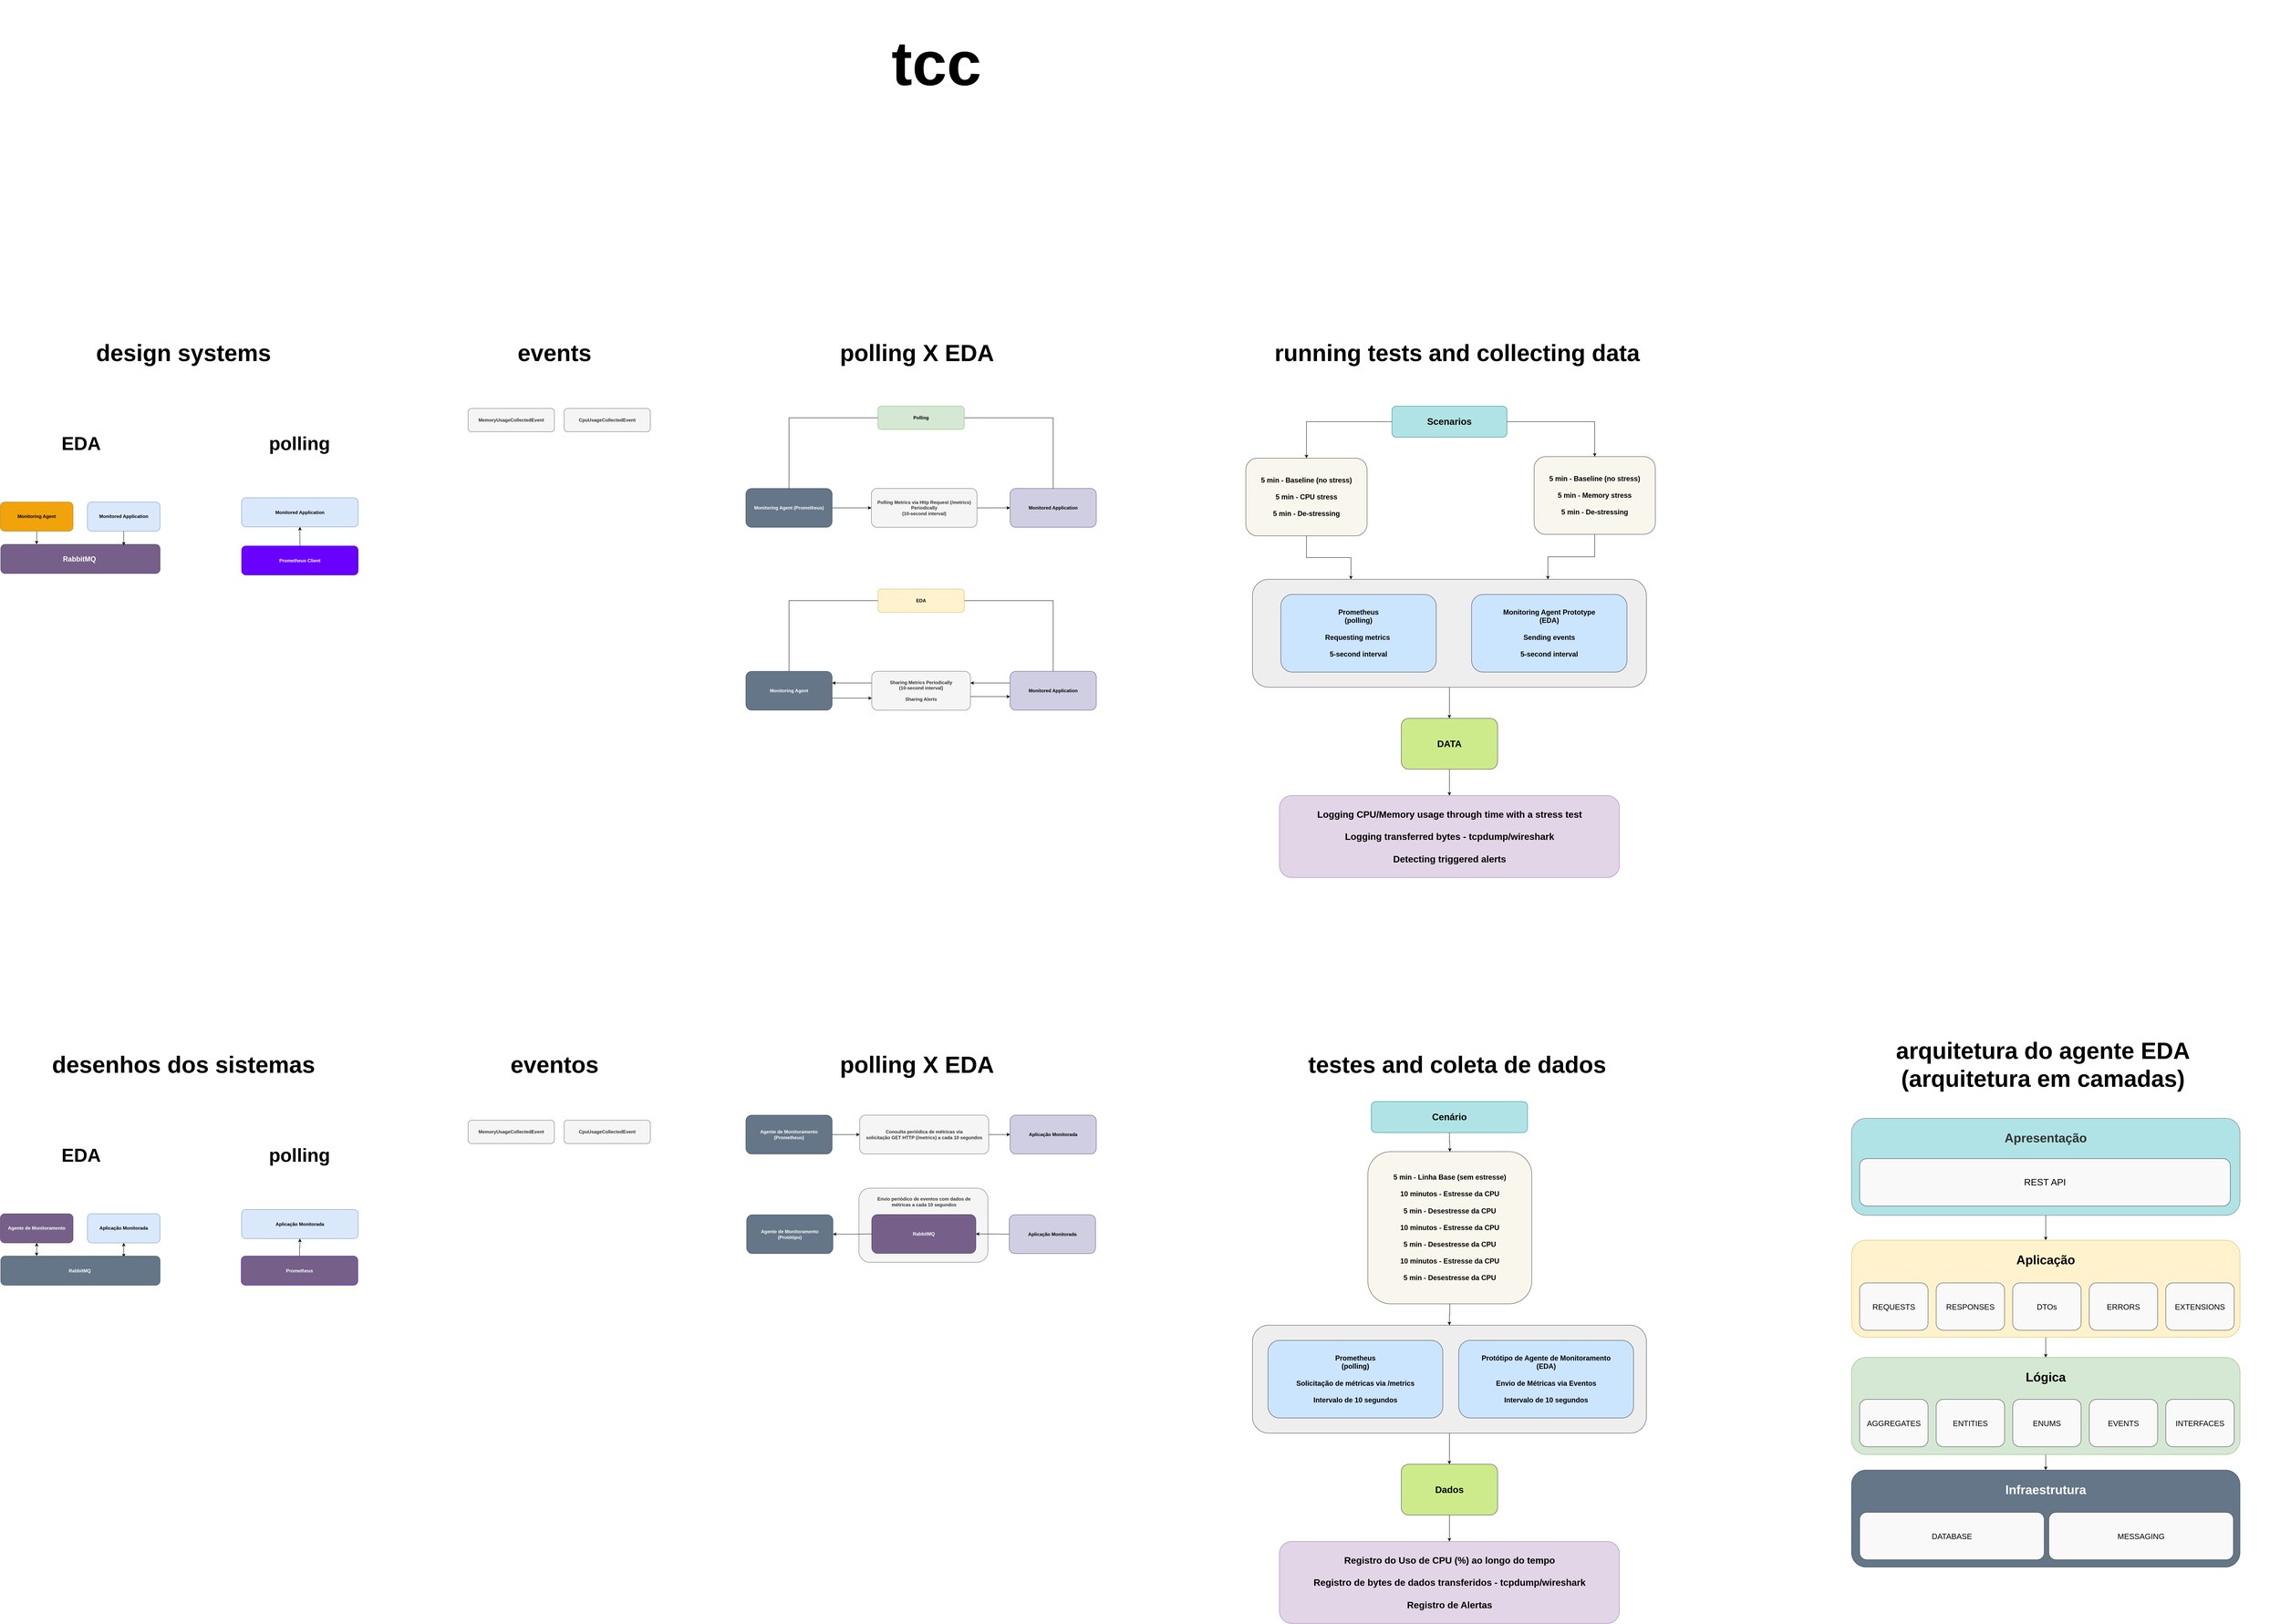 <mxfile version="28.0.6">
  <diagram name="Page-1" id="tMXXNP4Gvz63WRGAOVup">
    <mxGraphModel dx="6452" dy="3594" grid="0" gridSize="10" guides="1" tooltips="1" connect="1" arrows="1" fold="1" page="0" pageScale="1" pageWidth="850" pageHeight="1100" background="none" math="0" shadow="0">
      <root>
        <mxCell id="0" />
        <mxCell id="1" parent="0" />
        <mxCell id="PLIj2wa3UJK4G8XW_Zh2-36" style="edgeStyle=orthogonalEdgeStyle;rounded=0;orthogonalLoop=1;jettySize=auto;html=1;" parent="1" source="PLIj2wa3UJK4G8XW_Zh2-28" target="PLIj2wa3UJK4G8XW_Zh2-33" edge="1">
          <mxGeometry relative="1" as="geometry" />
        </mxCell>
        <mxCell id="PLIj2wa3UJK4G8XW_Zh2-28" value="" style="rounded=1;whiteSpace=wrap;html=1;fontStyle=1;fontSize=18;fillColor=#eeeeee;strokeColor=#36393d;" parent="1" vertex="1">
          <mxGeometry x="-215" y="-192" width="1014" height="278" as="geometry" />
        </mxCell>
        <mxCell id="QCL9CWaMX2KkeLVTbilG-2" value="tcc" style="text;html=1;align=center;verticalAlign=middle;whiteSpace=wrap;rounded=0;fontSize=160;fontStyle=1;fontFamily=Helvetica;" parent="1" vertex="1">
          <mxGeometry x="-1609" y="-1684" width="1161" height="326" as="geometry" />
        </mxCell>
        <mxCell id="QCL9CWaMX2KkeLVTbilG-7" value="events" style="text;html=1;align=center;verticalAlign=middle;whiteSpace=wrap;rounded=0;fontSize=60;fontStyle=1;fontFamily=Helvetica;" parent="1" vertex="1">
          <mxGeometry x="-2270" y="-844" width="517" height="138" as="geometry" />
        </mxCell>
        <mxCell id="QCL9CWaMX2KkeLVTbilG-38" value="design systems" style="text;html=1;align=center;verticalAlign=middle;whiteSpace=wrap;rounded=0;fontSize=60;fontStyle=1;fontFamily=Helvetica;" parent="1" vertex="1">
          <mxGeometry x="-3225" y="-844" width="517" height="138" as="geometry" />
        </mxCell>
        <mxCell id="QCL9CWaMX2KkeLVTbilG-55" value="MemoryUsageCollectedEvent" style="rounded=1;whiteSpace=wrap;html=1;fillColor=#f5f5f5;fontColor=#333333;strokeColor=#666666;fontStyle=1" parent="1" vertex="1">
          <mxGeometry x="-2234" y="-632" width="222" height="60" as="geometry" />
        </mxCell>
        <mxCell id="VkpXK9qTSNjcK0zEMSsr-28" value="CpuUsageCollectedEvent" style="rounded=1;whiteSpace=wrap;html=1;fillColor=#f5f5f5;fontColor=#333333;strokeColor=#666666;fontStyle=1" parent="1" vertex="1">
          <mxGeometry x="-1987" y="-632" width="222" height="60" as="geometry" />
        </mxCell>
        <mxCell id="PLIj2wa3UJK4G8XW_Zh2-63" style="edgeStyle=orthogonalEdgeStyle;rounded=0;orthogonalLoop=1;jettySize=auto;html=1;" parent="1" source="1jicTN_pAsYFOgk-eUM7-3" target="QCL9CWaMX2KkeLVTbilG-46" edge="1">
          <mxGeometry relative="1" as="geometry" />
        </mxCell>
        <mxCell id="1jicTN_pAsYFOgk-eUM7-3" value="Prometheus Client" style="rounded=1;whiteSpace=wrap;html=1;fillColor=#6a00ff;strokeColor=#3700CC;fontStyle=1;fontColor=#ffffff;" parent="1" vertex="1">
          <mxGeometry x="-2817" y="-278" width="300" height="75" as="geometry" />
        </mxCell>
        <mxCell id="JNNC70xLUOCxBY-MtSvW-1" value="polling X EDA" style="text;html=1;align=center;verticalAlign=middle;whiteSpace=wrap;rounded=0;fontSize=60;fontStyle=1;fontFamily=Helvetica;" parent="1" vertex="1">
          <mxGeometry x="-1337" y="-844" width="517" height="138" as="geometry" />
        </mxCell>
        <mxCell id="JNNC70xLUOCxBY-MtSvW-13" style="edgeStyle=orthogonalEdgeStyle;rounded=0;orthogonalLoop=1;jettySize=auto;html=1;endArrow=none;startFill=0;" parent="1" source="JNNC70xLUOCxBY-MtSvW-2" target="JNNC70xLUOCxBY-MtSvW-6" edge="1">
          <mxGeometry relative="1" as="geometry" />
        </mxCell>
        <mxCell id="JNNC70xLUOCxBY-MtSvW-17" style="edgeStyle=orthogonalEdgeStyle;rounded=0;orthogonalLoop=1;jettySize=auto;html=1;endArrow=none;startFill=0;" parent="1" source="JNNC70xLUOCxBY-MtSvW-2" target="JNNC70xLUOCxBY-MtSvW-15" edge="1">
          <mxGeometry relative="1" as="geometry" />
        </mxCell>
        <mxCell id="JNNC70xLUOCxBY-MtSvW-2" value="Polling" style="rounded=1;whiteSpace=wrap;html=1;fillColor=#d5e8d4;strokeColor=#82b366;fontStyle=1" parent="1" vertex="1">
          <mxGeometry x="-1179" y="-638" width="222" height="60" as="geometry" />
        </mxCell>
        <mxCell id="JNNC70xLUOCxBY-MtSvW-22" style="edgeStyle=orthogonalEdgeStyle;rounded=0;orthogonalLoop=1;jettySize=auto;html=1;endArrow=none;startFill=0;" parent="1" source="JNNC70xLUOCxBY-MtSvW-3" target="JNNC70xLUOCxBY-MtSvW-21" edge="1">
          <mxGeometry relative="1" as="geometry" />
        </mxCell>
        <mxCell id="JNNC70xLUOCxBY-MtSvW-24" style="edgeStyle=orthogonalEdgeStyle;rounded=0;orthogonalLoop=1;jettySize=auto;html=1;endArrow=none;startFill=0;" parent="1" source="JNNC70xLUOCxBY-MtSvW-3" target="JNNC70xLUOCxBY-MtSvW-23" edge="1">
          <mxGeometry relative="1" as="geometry" />
        </mxCell>
        <mxCell id="JNNC70xLUOCxBY-MtSvW-3" value="EDA" style="rounded=1;whiteSpace=wrap;html=1;fillColor=#fff2cc;strokeColor=#d6b656;fontStyle=1" parent="1" vertex="1">
          <mxGeometry x="-1179" y="-167" width="222" height="60" as="geometry" />
        </mxCell>
        <mxCell id="JNNC70xLUOCxBY-MtSvW-19" style="edgeStyle=orthogonalEdgeStyle;rounded=0;orthogonalLoop=1;jettySize=auto;html=1;" parent="1" source="JNNC70xLUOCxBY-MtSvW-6" target="JNNC70xLUOCxBY-MtSvW-16" edge="1">
          <mxGeometry relative="1" as="geometry" />
        </mxCell>
        <mxCell id="JNNC70xLUOCxBY-MtSvW-6" value="Monitoring Agent (Prometheus)" style="rounded=1;whiteSpace=wrap;html=1;fillColor=#647687;strokeColor=#314354;fontStyle=1;fontColor=#ffffff;" parent="1" vertex="1">
          <mxGeometry x="-1519" y="-426" width="222" height="100" as="geometry" />
        </mxCell>
        <mxCell id="JNNC70xLUOCxBY-MtSvW-26" style="edgeStyle=orthogonalEdgeStyle;rounded=0;orthogonalLoop=1;jettySize=auto;html=1;" parent="1" source="JNNC70xLUOCxBY-MtSvW-7" target="JNNC70xLUOCxBY-MtSvW-21" edge="1">
          <mxGeometry relative="1" as="geometry">
            <Array as="points">
              <mxPoint x="-1234" y="75" />
              <mxPoint x="-1234" y="75" />
            </Array>
          </mxGeometry>
        </mxCell>
        <mxCell id="k1iTT2K7MQ_K4zx84KMY-3" style="edgeStyle=orthogonalEdgeStyle;rounded=0;orthogonalLoop=1;jettySize=auto;html=1;" parent="1" source="JNNC70xLUOCxBY-MtSvW-7" target="JNNC70xLUOCxBY-MtSvW-23" edge="1">
          <mxGeometry relative="1" as="geometry">
            <Array as="points">
              <mxPoint x="-898" y="110" />
              <mxPoint x="-898" y="110" />
            </Array>
          </mxGeometry>
        </mxCell>
        <mxCell id="JNNC70xLUOCxBY-MtSvW-7" value="Sharing Metrics Periodically &lt;br&gt;(10-second interval)&lt;div&gt;&lt;br&gt;&lt;/div&gt;&lt;div&gt;Sharing Alerts&lt;/div&gt;" style="rounded=1;whiteSpace=wrap;html=1;fillColor=#f5f5f5;strokeColor=#666666;fontStyle=1;fontColor=#333333;" parent="1" vertex="1">
          <mxGeometry x="-1195" y="45" width="254" height="100" as="geometry" />
        </mxCell>
        <mxCell id="JNNC70xLUOCxBY-MtSvW-15" value="Monitored Application" style="rounded=1;whiteSpace=wrap;html=1;fillColor=#d0cee2;strokeColor=#56517e;fontStyle=1;" parent="1" vertex="1">
          <mxGeometry x="-839" y="-426" width="222" height="100" as="geometry" />
        </mxCell>
        <mxCell id="JNNC70xLUOCxBY-MtSvW-20" style="edgeStyle=orthogonalEdgeStyle;rounded=0;orthogonalLoop=1;jettySize=auto;html=1;" parent="1" source="JNNC70xLUOCxBY-MtSvW-16" target="JNNC70xLUOCxBY-MtSvW-15" edge="1">
          <mxGeometry relative="1" as="geometry" />
        </mxCell>
        <mxCell id="JNNC70xLUOCxBY-MtSvW-16" value="Polling Metrics via Http Request (/metrics) Periodically&lt;div&gt;&lt;span style=&quot;background-color: transparent; color: light-dark(rgb(51, 51, 51), rgb(193, 193, 193));&quot;&gt;(10-second interval)&lt;/span&gt;&lt;/div&gt;" style="rounded=1;whiteSpace=wrap;html=1;fillColor=#f5f5f5;strokeColor=#666666;fontStyle=1;fontColor=#333333;" parent="1" vertex="1">
          <mxGeometry x="-1196" y="-426" width="272" height="100" as="geometry" />
        </mxCell>
        <mxCell id="k1iTT2K7MQ_K4zx84KMY-2" style="edgeStyle=orthogonalEdgeStyle;rounded=0;orthogonalLoop=1;jettySize=auto;html=1;" parent="1" source="JNNC70xLUOCxBY-MtSvW-21" target="JNNC70xLUOCxBY-MtSvW-7" edge="1">
          <mxGeometry relative="1" as="geometry">
            <Array as="points">
              <mxPoint x="-1251" y="114" />
              <mxPoint x="-1251" y="114" />
            </Array>
          </mxGeometry>
        </mxCell>
        <mxCell id="JNNC70xLUOCxBY-MtSvW-21" value="Monitoring Agent" style="rounded=1;whiteSpace=wrap;html=1;fillColor=#647687;strokeColor=#314354;fontStyle=1;fontColor=#ffffff;" parent="1" vertex="1">
          <mxGeometry x="-1519" y="45" width="222" height="100" as="geometry" />
        </mxCell>
        <mxCell id="JNNC70xLUOCxBY-MtSvW-25" style="edgeStyle=orthogonalEdgeStyle;rounded=0;orthogonalLoop=1;jettySize=auto;html=1;" parent="1" source="JNNC70xLUOCxBY-MtSvW-23" target="JNNC70xLUOCxBY-MtSvW-7" edge="1">
          <mxGeometry relative="1" as="geometry">
            <Array as="points">
              <mxPoint x="-891" y="75" />
              <mxPoint x="-891" y="75" />
            </Array>
          </mxGeometry>
        </mxCell>
        <mxCell id="JNNC70xLUOCxBY-MtSvW-23" value="Monitored Application" style="rounded=1;whiteSpace=wrap;html=1;fillColor=#d0cee2;strokeColor=#56517e;fontStyle=1;" parent="1" vertex="1">
          <mxGeometry x="-839" y="45" width="222" height="100" as="geometry" />
        </mxCell>
        <mxCell id="k1iTT2K7MQ_K4zx84KMY-4" value="running tests and collecting data" style="text;html=1;align=center;verticalAlign=middle;whiteSpace=wrap;rounded=0;fontSize=60;fontStyle=1;fontFamily=Helvetica;" parent="1" vertex="1">
          <mxGeometry x="-213" y="-844" width="1050" height="138" as="geometry" />
        </mxCell>
        <mxCell id="PLIj2wa3UJK4G8XW_Zh2-5" style="edgeStyle=orthogonalEdgeStyle;rounded=0;orthogonalLoop=1;jettySize=auto;html=1;" parent="1" source="k1iTT2K7MQ_K4zx84KMY-11" target="k1iTT2K7MQ_K4zx84KMY-17" edge="1">
          <mxGeometry relative="1" as="geometry" />
        </mxCell>
        <mxCell id="PLIj2wa3UJK4G8XW_Zh2-11" style="edgeStyle=orthogonalEdgeStyle;rounded=0;orthogonalLoop=1;jettySize=auto;html=1;" parent="1" source="k1iTT2K7MQ_K4zx84KMY-11" target="PLIj2wa3UJK4G8XW_Zh2-9" edge="1">
          <mxGeometry relative="1" as="geometry" />
        </mxCell>
        <mxCell id="k1iTT2K7MQ_K4zx84KMY-11" value="Scenarios" style="rounded=1;whiteSpace=wrap;html=1;fillColor=#b0e3e6;strokeColor=#0e8088;fontStyle=1;fontSize=24;" parent="1" vertex="1">
          <mxGeometry x="144" y="-638" width="296" height="80" as="geometry" />
        </mxCell>
        <mxCell id="k1iTT2K7MQ_K4zx84KMY-14" value="Logging CPU/Memory usage through time with a stress test&lt;div&gt;&lt;br&gt;&lt;/div&gt;&lt;div&gt;Logging transferred bytes - tcpdump/wireshark&lt;/div&gt;&lt;div&gt;&lt;br&gt;&lt;/div&gt;&lt;div&gt;Detecting triggered alerts&lt;/div&gt;" style="rounded=1;whiteSpace=wrap;html=1;fillColor=#e1d5e7;strokeColor=#9673a6;fontStyle=1;fontSize=24;" parent="1" vertex="1">
          <mxGeometry x="-145.5" y="365" width="875" height="211" as="geometry" />
        </mxCell>
        <mxCell id="PLIj2wa3UJK4G8XW_Zh2-29" style="edgeStyle=orthogonalEdgeStyle;rounded=0;orthogonalLoop=1;jettySize=auto;html=1;entryX=0.25;entryY=0;entryDx=0;entryDy=0;" parent="1" source="k1iTT2K7MQ_K4zx84KMY-17" target="PLIj2wa3UJK4G8XW_Zh2-28" edge="1">
          <mxGeometry relative="1" as="geometry" />
        </mxCell>
        <mxCell id="k1iTT2K7MQ_K4zx84KMY-17" value="5 min - Baseline (no stress)&lt;div&gt;&lt;br&gt;&lt;/div&gt;&lt;div&gt;5 min - CPU stress&lt;/div&gt;&lt;div&gt;&lt;br&gt;&lt;/div&gt;&lt;div&gt;5 min - De-stressing&lt;/div&gt;" style="rounded=1;whiteSpace=wrap;html=1;fontStyle=1;fontSize=18;fillColor=#f9f7ed;strokeColor=#36393d;" parent="1" vertex="1">
          <mxGeometry x="-232" y="-504" width="312" height="200" as="geometry" />
        </mxCell>
        <mxCell id="PLIj2wa3UJK4G8XW_Zh2-3" value="Prometheus&lt;br&gt;(polling)&lt;div&gt;&lt;br&gt;&lt;/div&gt;&lt;div&gt;Requesting metrics&amp;nbsp;&lt;/div&gt;&lt;div&gt;&lt;br&gt;&lt;/div&gt;&lt;div&gt;5-second interval&lt;/div&gt;" style="rounded=1;whiteSpace=wrap;html=1;fontStyle=1;fontSize=18;fillColor=#cce5ff;strokeColor=#36393d;" parent="1" vertex="1">
          <mxGeometry x="-142" y="-153" width="400" height="200" as="geometry" />
        </mxCell>
        <mxCell id="PLIj2wa3UJK4G8XW_Zh2-4" value="Monitoring Agent Prototype&lt;br&gt;(EDA)&lt;div&gt;&lt;br&gt;&lt;/div&gt;&lt;div&gt;Sending events&lt;/div&gt;&lt;div&gt;&lt;br&gt;&lt;/div&gt;&lt;div&gt;5-second interval&lt;/div&gt;" style="rounded=1;whiteSpace=wrap;html=1;fontStyle=1;fontSize=18;fillColor=#cce5ff;strokeColor=#36393d;" parent="1" vertex="1">
          <mxGeometry x="349" y="-153" width="400" height="200" as="geometry" />
        </mxCell>
        <mxCell id="PLIj2wa3UJK4G8XW_Zh2-30" style="edgeStyle=orthogonalEdgeStyle;rounded=0;orthogonalLoop=1;jettySize=auto;html=1;entryX=0.75;entryY=0;entryDx=0;entryDy=0;" parent="1" source="PLIj2wa3UJK4G8XW_Zh2-9" target="PLIj2wa3UJK4G8XW_Zh2-28" edge="1">
          <mxGeometry relative="1" as="geometry" />
        </mxCell>
        <mxCell id="PLIj2wa3UJK4G8XW_Zh2-9" value="5 min - Baseline (no stress)&lt;div&gt;&lt;br&gt;&lt;/div&gt;&lt;div&gt;5 min - Memory stress&lt;/div&gt;&lt;div&gt;&lt;br&gt;&lt;/div&gt;&lt;div&gt;5 min - De-stressing&lt;/div&gt;" style="rounded=1;whiteSpace=wrap;html=1;fontStyle=1;fontSize=18;fillColor=#f9f7ed;strokeColor=#36393d;" parent="1" vertex="1">
          <mxGeometry x="510" y="-508" width="312" height="200" as="geometry" />
        </mxCell>
        <mxCell id="PLIj2wa3UJK4G8XW_Zh2-37" style="edgeStyle=orthogonalEdgeStyle;rounded=0;orthogonalLoop=1;jettySize=auto;html=1;" parent="1" source="PLIj2wa3UJK4G8XW_Zh2-33" target="k1iTT2K7MQ_K4zx84KMY-14" edge="1">
          <mxGeometry relative="1" as="geometry" />
        </mxCell>
        <mxCell id="PLIj2wa3UJK4G8XW_Zh2-33" value="DATA" style="rounded=1;whiteSpace=wrap;html=1;fillColor=#cdeb8b;strokeColor=#36393d;fontStyle=1;fontSize=24;" parent="1" vertex="1">
          <mxGeometry x="168" y="166" width="248" height="131" as="geometry" />
        </mxCell>
        <mxCell id="PLIj2wa3UJK4G8XW_Zh2-38" value="&lt;div&gt;&lt;font style=&quot;font-size: 18px;&quot;&gt;&lt;span style=&quot;background-color: transparent; color: light-dark(rgb(255, 255, 255), rgb(18, 18, 18));&quot;&gt;RabbitMQ&amp;nbsp;&lt;/span&gt;&lt;/font&gt;&lt;/div&gt;" style="rounded=1;whiteSpace=wrap;html=1;fillColor=#76608a;strokeColor=#432D57;fontStyle=1;fontColor=#ffffff;" parent="1" vertex="1">
          <mxGeometry x="-3437" y="-282" width="410" height="75" as="geometry" />
        </mxCell>
        <mxCell id="PLIj2wa3UJK4G8XW_Zh2-53" value="EDA" style="text;html=1;align=center;verticalAlign=middle;whiteSpace=wrap;rounded=0;fontSize=48;fontStyle=1;fontFamily=Helvetica;" parent="1" vertex="1">
          <mxGeometry x="-3380" y="-572" width="300" height="60" as="geometry" />
        </mxCell>
        <mxCell id="PLIj2wa3UJK4G8XW_Zh2-54" value="polling" style="text;html=1;align=center;verticalAlign=middle;whiteSpace=wrap;rounded=0;fontSize=48;fontStyle=1;fontFamily=Helvetica;" parent="1" vertex="1">
          <mxGeometry x="-2818" y="-572" width="300" height="60" as="geometry" />
        </mxCell>
        <mxCell id="PLIj2wa3UJK4G8XW_Zh2-60" style="edgeStyle=orthogonalEdgeStyle;rounded=0;orthogonalLoop=1;jettySize=auto;html=1;entryX=0.225;entryY=-0.004;entryDx=0;entryDy=0;entryPerimeter=0;" parent="1" source="PLIj2wa3UJK4G8XW_Zh2-47" target="PLIj2wa3UJK4G8XW_Zh2-38" edge="1">
          <mxGeometry relative="1" as="geometry" />
        </mxCell>
        <mxCell id="PLIj2wa3UJK4G8XW_Zh2-47" value="Monitoring Agent" style="rounded=1;whiteSpace=wrap;html=1;fillColor=#f0a30a;strokeColor=#BD7000;fontStyle=1;fontColor=#000000;movable=1;resizable=1;rotatable=1;deletable=1;editable=1;locked=0;connectable=1;" parent="1" vertex="1">
          <mxGeometry x="-3438" y="-391.001" width="187" height="75" as="geometry" />
        </mxCell>
        <mxCell id="PLIj2wa3UJK4G8XW_Zh2-42" value="Monitored Application" style="rounded=1;whiteSpace=wrap;html=1;fillColor=#dae8fc;strokeColor=#6c8ebf;fontStyle=1" parent="1" vertex="1">
          <mxGeometry x="-3214" y="-391.001" width="187" height="75" as="geometry" />
        </mxCell>
        <mxCell id="QCL9CWaMX2KkeLVTbilG-46" value="Monitored Application" style="rounded=1;whiteSpace=wrap;html=1;fillColor=#dae8fc;strokeColor=#6c8ebf;fontStyle=1" parent="1" vertex="1">
          <mxGeometry x="-2817" y="-402" width="300" height="75" as="geometry" />
        </mxCell>
        <mxCell id="PLIj2wa3UJK4G8XW_Zh2-62" style="edgeStyle=orthogonalEdgeStyle;rounded=0;orthogonalLoop=1;jettySize=auto;html=1;entryX=0.772;entryY=0.038;entryDx=0;entryDy=0;entryPerimeter=0;" parent="1" source="PLIj2wa3UJK4G8XW_Zh2-42" target="PLIj2wa3UJK4G8XW_Zh2-38" edge="1">
          <mxGeometry relative="1" as="geometry" />
        </mxCell>
        <mxCell id="7N03-Ey8jMxkPSvMAkul-1" style="edgeStyle=orthogonalEdgeStyle;rounded=0;orthogonalLoop=1;jettySize=auto;html=1;" parent="1" source="7N03-Ey8jMxkPSvMAkul-20" target="7N03-Ey8jMxkPSvMAkul-42" edge="1">
          <mxGeometry relative="1" as="geometry" />
        </mxCell>
        <mxCell id="7N03-Ey8jMxkPSvMAkul-2" style="edgeStyle=orthogonalEdgeStyle;rounded=0;orthogonalLoop=1;jettySize=auto;html=1;" parent="1" source="7N03-Ey8jMxkPSvMAkul-25" target="7N03-Ey8jMxkPSvMAkul-48" edge="1">
          <mxGeometry relative="1" as="geometry" />
        </mxCell>
        <mxCell id="7N03-Ey8jMxkPSvMAkul-7" style="edgeStyle=orthogonalEdgeStyle;rounded=0;orthogonalLoop=1;jettySize=auto;html=1;" parent="1" source="7N03-Ey8jMxkPSvMAkul-29" target="7N03-Ey8jMxkPSvMAkul-32" edge="1">
          <mxGeometry relative="1" as="geometry" />
        </mxCell>
        <mxCell id="7N03-Ey8jMxkPSvMAkul-10" style="edgeStyle=orthogonalEdgeStyle;rounded=0;orthogonalLoop=1;jettySize=auto;html=1;" parent="1" source="7N03-Ey8jMxkPSvMAkul-32" target="7N03-Ey8jMxkPSvMAkul-31" edge="1">
          <mxGeometry relative="1" as="geometry" />
        </mxCell>
        <mxCell id="7N03-Ey8jMxkPSvMAkul-13" style="edgeStyle=orthogonalEdgeStyle;rounded=0;orthogonalLoop=1;jettySize=auto;html=1;" parent="1" source="7N03-Ey8jMxkPSvMAkul-36" target="7N03-Ey8jMxkPSvMAkul-38" edge="1">
          <mxGeometry relative="1" as="geometry" />
        </mxCell>
        <mxCell id="7N03-Ey8jMxkPSvMAkul-17" style="edgeStyle=orthogonalEdgeStyle;rounded=0;orthogonalLoop=1;jettySize=auto;html=1;" parent="1" source="7N03-Ey8jMxkPSvMAkul-42" target="7N03-Ey8jMxkPSvMAkul-37" edge="1">
          <mxGeometry relative="1" as="geometry" />
        </mxCell>
        <mxCell id="7N03-Ey8jMxkPSvMAkul-18" style="edgeStyle=orthogonalEdgeStyle;rounded=0;orthogonalLoop=1;jettySize=auto;html=1;entryX=0.225;entryY=-0.004;entryDx=0;entryDy=0;entryPerimeter=0;startArrow=classic;startFill=1;" parent="1" source="7N03-Ey8jMxkPSvMAkul-46" target="7N03-Ey8jMxkPSvMAkul-43" edge="1">
          <mxGeometry relative="1" as="geometry" />
        </mxCell>
        <mxCell id="7N03-Ey8jMxkPSvMAkul-19" style="edgeStyle=orthogonalEdgeStyle;rounded=0;orthogonalLoop=1;jettySize=auto;html=1;entryX=0.772;entryY=0.038;entryDx=0;entryDy=0;entryPerimeter=0;startArrow=classic;startFill=1;" parent="1" source="7N03-Ey8jMxkPSvMAkul-47" target="7N03-Ey8jMxkPSvMAkul-43" edge="1">
          <mxGeometry relative="1" as="geometry" />
        </mxCell>
        <mxCell id="7N03-Ey8jMxkPSvMAkul-20" value="" style="rounded=1;whiteSpace=wrap;html=1;fontStyle=1;fontSize=18;fillColor=#eeeeee;strokeColor=#36393d;" parent="1" vertex="1">
          <mxGeometry x="-215" y="1729" width="1014" height="278" as="geometry" />
        </mxCell>
        <mxCell id="7N03-Ey8jMxkPSvMAkul-21" value="eventos" style="text;html=1;align=center;verticalAlign=middle;whiteSpace=wrap;rounded=0;fontSize=60;fontStyle=1;fontFamily=Helvetica;" parent="1" vertex="1">
          <mxGeometry x="-2270" y="989" width="517" height="138" as="geometry" />
        </mxCell>
        <mxCell id="7N03-Ey8jMxkPSvMAkul-22" value="desenhos dos sistemas" style="text;html=1;align=center;verticalAlign=middle;whiteSpace=wrap;rounded=0;fontSize=60;fontStyle=1;fontFamily=Helvetica;" parent="1" vertex="1">
          <mxGeometry x="-3325" y="989" width="717" height="138" as="geometry" />
        </mxCell>
        <mxCell id="7N03-Ey8jMxkPSvMAkul-23" value="MemoryUsageCollectedEvent" style="rounded=1;whiteSpace=wrap;html=1;fillColor=#f5f5f5;fontColor=#333333;strokeColor=#666666;fontStyle=1" parent="1" vertex="1">
          <mxGeometry x="-2234" y="1201" width="222" height="60" as="geometry" />
        </mxCell>
        <mxCell id="7N03-Ey8jMxkPSvMAkul-24" value="CpuUsageCollectedEvent" style="rounded=1;whiteSpace=wrap;html=1;fillColor=#f5f5f5;fontColor=#333333;strokeColor=#666666;fontStyle=1" parent="1" vertex="1">
          <mxGeometry x="-1987" y="1201" width="222" height="60" as="geometry" />
        </mxCell>
        <mxCell id="7N03-Ey8jMxkPSvMAkul-25" value="Prometheus" style="rounded=1;whiteSpace=wrap;html=1;fillColor=#76608A;strokeColor=#3700CC;fontStyle=1;fontColor=#ffffff;" parent="1" vertex="1">
          <mxGeometry x="-2818" y="1551" width="300" height="75" as="geometry" />
        </mxCell>
        <mxCell id="7N03-Ey8jMxkPSvMAkul-26" value="polling X EDA" style="text;html=1;align=center;verticalAlign=middle;whiteSpace=wrap;rounded=0;fontSize=60;fontStyle=1;fontFamily=Helvetica;" parent="1" vertex="1">
          <mxGeometry x="-1337" y="989" width="517" height="138" as="geometry" />
        </mxCell>
        <mxCell id="7N03-Ey8jMxkPSvMAkul-29" value="Agente de Monitoramento (Prometheus)" style="rounded=1;whiteSpace=wrap;html=1;fillColor=#647687;strokeColor=#314354;fontStyle=1;fontColor=#ffffff;" parent="1" vertex="1">
          <mxGeometry x="-1519" y="1188" width="222" height="100" as="geometry" />
        </mxCell>
        <mxCell id="7N03-Ey8jMxkPSvMAkul-30" value="" style="rounded=1;whiteSpace=wrap;html=1;fillColor=#f5f5f5;strokeColor=#666666;fontStyle=1;fontColor=#333333;" parent="1" vertex="1">
          <mxGeometry x="-1228" y="1376" width="332" height="191" as="geometry" />
        </mxCell>
        <mxCell id="A8p5k_EpXWdyYsRO4avQ-4" style="edgeStyle=orthogonalEdgeStyle;rounded=0;orthogonalLoop=1;jettySize=auto;html=1;startArrow=classic;startFill=1;endArrow=none;endFill=1;" parent="1" source="FMqx8AxPasdz-sy3vVXx-2" target="7N03-Ey8jMxkPSvMAkul-34" edge="1">
          <mxGeometry relative="1" as="geometry" />
        </mxCell>
        <mxCell id="7N03-Ey8jMxkPSvMAkul-31" value="Aplicação Monitorada" style="rounded=1;whiteSpace=wrap;html=1;fillColor=#d0cee2;strokeColor=#56517e;fontStyle=1;" parent="1" vertex="1">
          <mxGeometry x="-839" y="1188" width="222" height="100" as="geometry" />
        </mxCell>
        <mxCell id="7N03-Ey8jMxkPSvMAkul-32" value="Consulta periódica de métricas via&lt;div&gt;&lt;span style=&quot;background-color: transparent; color: light-dark(rgb(51, 51, 51), rgb(193, 193, 193));&quot;&gt;solicitação GET HTTP (/metrics) a cada&amp;nbsp;&lt;/span&gt;&lt;span style=&quot;background-color: transparent; color: light-dark(rgb(51, 51, 51), rgb(193, 193, 193));&quot;&gt;10 segundos&lt;/span&gt;&lt;/div&gt;" style="rounded=1;whiteSpace=wrap;html=1;fillColor=#f5f5f5;strokeColor=#666666;fontStyle=1;fontColor=#333333;" parent="1" vertex="1">
          <mxGeometry x="-1226" y="1188" width="332" height="100" as="geometry" />
        </mxCell>
        <mxCell id="A8p5k_EpXWdyYsRO4avQ-3" style="edgeStyle=orthogonalEdgeStyle;rounded=0;orthogonalLoop=1;jettySize=auto;html=1;startArrow=classic;startFill=1;entryX=0;entryY=0.5;entryDx=0;entryDy=0;endArrow=none;" parent="1" source="7N03-Ey8jMxkPSvMAkul-33" target="FMqx8AxPasdz-sy3vVXx-2" edge="1">
          <mxGeometry relative="1" as="geometry" />
        </mxCell>
        <mxCell id="7N03-Ey8jMxkPSvMAkul-33" value="Agente de Monitoramento&lt;br&gt;(Protótipo)" style="rounded=1;whiteSpace=wrap;html=1;fillColor=#647687;strokeColor=#314354;fontStyle=1;fontColor=#ffffff;" parent="1" vertex="1">
          <mxGeometry x="-1517" y="1444.5" width="222" height="100" as="geometry" />
        </mxCell>
        <mxCell id="7N03-Ey8jMxkPSvMAkul-34" value="Aplicação Monitorada" style="rounded=1;whiteSpace=wrap;html=1;fillColor=#d0cee2;strokeColor=#56517e;fontStyle=1;" parent="1" vertex="1">
          <mxGeometry x="-841" y="1444.5" width="222" height="100" as="geometry" />
        </mxCell>
        <mxCell id="7N03-Ey8jMxkPSvMAkul-35" value="testes and coleta de dados" style="text;html=1;align=center;verticalAlign=middle;whiteSpace=wrap;rounded=0;fontSize=60;fontStyle=1;fontFamily=Helvetica;" parent="1" vertex="1">
          <mxGeometry x="-213" y="989" width="1050" height="138" as="geometry" />
        </mxCell>
        <mxCell id="7N03-Ey8jMxkPSvMAkul-36" value="Cenário" style="rounded=1;whiteSpace=wrap;html=1;fillColor=#b0e3e6;strokeColor=#0e8088;fontStyle=1;fontSize=24;" parent="1" vertex="1">
          <mxGeometry x="91" y="1153" width="402" height="80" as="geometry" />
        </mxCell>
        <mxCell id="7N03-Ey8jMxkPSvMAkul-37" value="Registro do Uso de CPU (%) ao longo do tempo&lt;div&gt;&lt;br&gt;&lt;/div&gt;&lt;div&gt;Registro de bytes de dados transferidos - tcpdump/wireshark&lt;/div&gt;&lt;div&gt;&lt;br&gt;&lt;/div&gt;&lt;div&gt;Registro de Alertas&lt;/div&gt;" style="rounded=1;whiteSpace=wrap;html=1;fillColor=#e1d5e7;strokeColor=#9673a6;fontStyle=1;fontSize=24;" parent="1" vertex="1">
          <mxGeometry x="-145.5" y="2286" width="875" height="211" as="geometry" />
        </mxCell>
        <mxCell id="A8p5k_EpXWdyYsRO4avQ-2" style="edgeStyle=orthogonalEdgeStyle;rounded=0;orthogonalLoop=1;jettySize=auto;html=1;" parent="1" source="7N03-Ey8jMxkPSvMAkul-38" target="7N03-Ey8jMxkPSvMAkul-20" edge="1">
          <mxGeometry relative="1" as="geometry" />
        </mxCell>
        <mxCell id="7N03-Ey8jMxkPSvMAkul-38" value="5 min - Linha Base (sem estresse)&lt;div&gt;&lt;br&gt;&lt;/div&gt;&lt;div&gt;10 minutos - Estresse da CPU&lt;/div&gt;&lt;div&gt;&lt;br&gt;&lt;/div&gt;&lt;div&gt;5 min - Desestresse da CPU&lt;/div&gt;&lt;div&gt;&lt;div&gt;&lt;br&gt;10 minutos - Estresse da CPU&lt;/div&gt;&lt;div&gt;&lt;br&gt;&lt;/div&gt;&lt;div&gt;5 min - Desestresse da CPU&lt;br&gt;&lt;br&gt;&lt;div&gt;10 minutos - Estresse da CPU&lt;/div&gt;&lt;div&gt;&lt;br&gt;&lt;/div&gt;&lt;div&gt;5 min - Desestresse da CPU&lt;/div&gt;&lt;/div&gt;&lt;/div&gt;" style="rounded=1;whiteSpace=wrap;html=1;fontStyle=1;fontSize=18;fillColor=#f9f7ed;strokeColor=#36393d;" parent="1" vertex="1">
          <mxGeometry x="82" y="1282" width="422" height="392" as="geometry" />
        </mxCell>
        <mxCell id="7N03-Ey8jMxkPSvMAkul-39" value="Prometheus&lt;br&gt;(polling)&lt;div&gt;&lt;br&gt;&lt;/div&gt;&lt;div&gt;Solicitação de métricas via /metrics&lt;/div&gt;&lt;div&gt;&lt;br&gt;&lt;/div&gt;&lt;div&gt;Intervalo de 10 segundos&lt;/div&gt;" style="rounded=1;whiteSpace=wrap;html=1;fontStyle=1;fontSize=18;fillColor=#cce5ff;strokeColor=#36393d;" parent="1" vertex="1">
          <mxGeometry x="-175" y="1768" width="450" height="200" as="geometry" />
        </mxCell>
        <mxCell id="7N03-Ey8jMxkPSvMAkul-40" value="Protótipo de Agente de Monitoramento&lt;br&gt;(EDA)&lt;div&gt;&lt;br&gt;&lt;/div&gt;&lt;div&gt;Envio de Métricas via Eventos&lt;/div&gt;&lt;div&gt;&lt;br&gt;&lt;/div&gt;&lt;div&gt;Intervalo de 10 segundos&lt;/div&gt;" style="rounded=1;whiteSpace=wrap;html=1;fontStyle=1;fontSize=18;fillColor=#cce5ff;strokeColor=#36393d;" parent="1" vertex="1">
          <mxGeometry x="316" y="1768" width="450" height="200" as="geometry" />
        </mxCell>
        <mxCell id="7N03-Ey8jMxkPSvMAkul-42" value="Dados" style="rounded=1;whiteSpace=wrap;html=1;fillColor=#cdeb8b;strokeColor=#36393d;fontStyle=1;fontSize=24;" parent="1" vertex="1">
          <mxGeometry x="168" y="2087" width="248" height="131" as="geometry" />
        </mxCell>
        <mxCell id="7N03-Ey8jMxkPSvMAkul-43" value="&lt;div&gt;&lt;font&gt;&lt;span style=&quot;background-color: transparent; color: light-dark(rgb(255, 255, 255), rgb(18, 18, 18));&quot;&gt;RabbitMQ&amp;nbsp;&lt;/span&gt;&lt;/font&gt;&lt;/div&gt;" style="rounded=1;whiteSpace=wrap;html=1;fillColor=#647687;strokeColor=#314354;fontStyle=1;fontColor=#ffffff;" parent="1" vertex="1">
          <mxGeometry x="-3437" y="1551" width="410" height="75" as="geometry" />
        </mxCell>
        <mxCell id="7N03-Ey8jMxkPSvMAkul-44" value="EDA" style="text;html=1;align=center;verticalAlign=middle;whiteSpace=wrap;rounded=0;fontSize=48;fontStyle=1;fontFamily=Helvetica;" parent="1" vertex="1">
          <mxGeometry x="-3380" y="1261" width="300" height="60" as="geometry" />
        </mxCell>
        <mxCell id="7N03-Ey8jMxkPSvMAkul-45" value="polling" style="text;html=1;align=center;verticalAlign=middle;whiteSpace=wrap;rounded=0;fontSize=48;fontStyle=1;fontFamily=Helvetica;" parent="1" vertex="1">
          <mxGeometry x="-2818" y="1261" width="300" height="60" as="geometry" />
        </mxCell>
        <mxCell id="7N03-Ey8jMxkPSvMAkul-46" value="Agente de Monitoramento" style="rounded=1;whiteSpace=wrap;html=1;fillColor=#76608a;strokeColor=#432D57;fontStyle=1;fontColor=#ffffff;movable=1;resizable=1;rotatable=1;deletable=1;editable=1;locked=0;connectable=1;" parent="1" vertex="1">
          <mxGeometry x="-3438" y="1441.999" width="187" height="75" as="geometry" />
        </mxCell>
        <mxCell id="7N03-Ey8jMxkPSvMAkul-47" value="Aplicação Monitorada" style="rounded=1;whiteSpace=wrap;html=1;fillColor=#dae8fc;strokeColor=#6c8ebf;fontStyle=1" parent="1" vertex="1">
          <mxGeometry x="-3214" y="1441.999" width="187" height="75" as="geometry" />
        </mxCell>
        <mxCell id="7N03-Ey8jMxkPSvMAkul-48" value="Aplicação Monitorada" style="rounded=1;whiteSpace=wrap;html=1;fillColor=#dae8fc;strokeColor=#6c8ebf;fontStyle=1" parent="1" vertex="1">
          <mxGeometry x="-2817" y="1431" width="300" height="75" as="geometry" />
        </mxCell>
        <mxCell id="FMqx8AxPasdz-sy3vVXx-1" value="&lt;span style=&quot;color: rgb(51, 51, 51); font-weight: 700;&quot;&gt;Envio periódico de eventos com dados de métricas&lt;/span&gt;&lt;span style=&quot;color: light-dark(rgb(51, 51, 51), rgb(193, 193, 193)); font-weight: 700; background-color: transparent;&quot;&gt;&amp;nbsp;a cada 10 segundos&lt;/span&gt;" style="text;html=1;align=center;verticalAlign=middle;whiteSpace=wrap;rounded=0;" parent="1" vertex="1">
          <mxGeometry x="-1184.5" y="1396" width="247" height="30" as="geometry" />
        </mxCell>
        <mxCell id="FMqx8AxPasdz-sy3vVXx-2" value="&lt;div&gt;&lt;font&gt;&lt;span style=&quot;background-color: transparent; color: light-dark(rgb(255, 255, 255), rgb(18, 18, 18));&quot;&gt;RabbitMQ&lt;/span&gt;&lt;/font&gt;&lt;/div&gt;" style="rounded=1;whiteSpace=wrap;html=1;fillColor=#76608a;strokeColor=#432D57;fontStyle=1;fontColor=#ffffff;" parent="1" vertex="1">
          <mxGeometry x="-1195" y="1444" width="268" height="100" as="geometry" />
        </mxCell>
        <mxCell id="NTfaYIpsl6bX6Vu0LU9F-1" value="arquitetura do agente EDA&lt;br&gt;(arquitetura em camadas)" style="text;html=1;align=center;verticalAlign=middle;whiteSpace=wrap;rounded=0;fontSize=60;fontStyle=1;fontFamily=Helvetica;" vertex="1" parent="1">
          <mxGeometry x="1211" y="989" width="1218" height="138" as="geometry" />
        </mxCell>
        <mxCell id="NTfaYIpsl6bX6Vu0LU9F-19" style="edgeStyle=orthogonalEdgeStyle;rounded=0;orthogonalLoop=1;jettySize=auto;html=1;" edge="1" parent="1" source="NTfaYIpsl6bX6Vu0LU9F-2" target="NTfaYIpsl6bX6Vu0LU9F-9">
          <mxGeometry relative="1" as="geometry" />
        </mxCell>
        <mxCell id="NTfaYIpsl6bX6Vu0LU9F-2" value="Apresentação" style="rounded=1;whiteSpace=wrap;html=1;fillColor=#B0E3E6;strokeColor=#666666;fontStyle=1;fontColor=#333333;fontSize=32;align=center;verticalAlign=top;spacingTop=25;" vertex="1" parent="1">
          <mxGeometry x="1327" y="1196" width="1000" height="250" as="geometry" />
        </mxCell>
        <mxCell id="NTfaYIpsl6bX6Vu0LU9F-20" style="edgeStyle=orthogonalEdgeStyle;rounded=0;orthogonalLoop=1;jettySize=auto;html=1;" edge="1" parent="1" source="NTfaYIpsl6bX6Vu0LU9F-9" target="NTfaYIpsl6bX6Vu0LU9F-10">
          <mxGeometry relative="1" as="geometry" />
        </mxCell>
        <mxCell id="NTfaYIpsl6bX6Vu0LU9F-9" value="Aplicação" style="rounded=1;whiteSpace=wrap;html=1;fillColor=#fff2cc;strokeColor=#d6b656;fontStyle=1;fontSize=32;spacingTop=25;verticalAlign=top;" vertex="1" parent="1">
          <mxGeometry x="1327" y="1510" width="1000" height="250" as="geometry" />
        </mxCell>
        <mxCell id="NTfaYIpsl6bX6Vu0LU9F-21" style="edgeStyle=orthogonalEdgeStyle;rounded=0;orthogonalLoop=1;jettySize=auto;html=1;" edge="1" parent="1" source="NTfaYIpsl6bX6Vu0LU9F-10" target="NTfaYIpsl6bX6Vu0LU9F-11">
          <mxGeometry relative="1" as="geometry" />
        </mxCell>
        <mxCell id="NTfaYIpsl6bX6Vu0LU9F-10" value="Lógica" style="rounded=1;whiteSpace=wrap;html=1;fillColor=#d5e8d4;strokeColor=#82b366;fontStyle=1;fontSize=32;spacingTop=25;verticalAlign=top;" vertex="1" parent="1">
          <mxGeometry x="1327" y="1812" width="1000" height="250" as="geometry" />
        </mxCell>
        <mxCell id="NTfaYIpsl6bX6Vu0LU9F-11" value="Infraestrutura" style="rounded=1;whiteSpace=wrap;html=1;fillColor=#647687;strokeColor=#314354;fontStyle=1;fontColor=#ffffff;fontSize=32;spacingTop=25;verticalAlign=top;" vertex="1" parent="1">
          <mxGeometry x="1327" y="2102" width="1000" height="250" as="geometry" />
        </mxCell>
        <mxCell id="NTfaYIpsl6bX6Vu0LU9F-14" value="REST API" style="rounded=1;whiteSpace=wrap;html=1;fontStyle=0;fontSize=24;fillColor=#F9F9F9;strokeColor=#36393d;" vertex="1" parent="1">
          <mxGeometry x="1348" y="1300" width="954" height="122" as="geometry" />
        </mxCell>
        <mxCell id="NTfaYIpsl6bX6Vu0LU9F-22" value="REQUESTS" style="rounded=1;whiteSpace=wrap;html=1;fontStyle=0;fontSize=20;fillColor=#F9F9F9;strokeColor=#36393d;" vertex="1" parent="1">
          <mxGeometry x="1348" y="1620" width="176" height="122" as="geometry" />
        </mxCell>
        <mxCell id="NTfaYIpsl6bX6Vu0LU9F-26" value="RESPONSES" style="rounded=1;whiteSpace=wrap;html=1;fontStyle=0;fontSize=20;fillColor=#F9F9F9;strokeColor=#36393d;" vertex="1" parent="1">
          <mxGeometry x="1545" y="1620" width="176" height="122" as="geometry" />
        </mxCell>
        <mxCell id="NTfaYIpsl6bX6Vu0LU9F-27" value="DTOs" style="rounded=1;whiteSpace=wrap;html=1;fontStyle=0;fontSize=20;fillColor=#F9F9F9;strokeColor=#36393d;" vertex="1" parent="1">
          <mxGeometry x="1742" y="1620" width="176" height="122" as="geometry" />
        </mxCell>
        <mxCell id="NTfaYIpsl6bX6Vu0LU9F-28" value="ERRORS" style="rounded=1;whiteSpace=wrap;html=1;fontStyle=0;fontSize=20;fillColor=#F9F9F9;strokeColor=#36393d;" vertex="1" parent="1">
          <mxGeometry x="1939" y="1620" width="176" height="122" as="geometry" />
        </mxCell>
        <mxCell id="NTfaYIpsl6bX6Vu0LU9F-29" value="EXTENSIONS" style="rounded=1;whiteSpace=wrap;html=1;fontStyle=0;fontSize=20;fillColor=#F9F9F9;strokeColor=#36393d;" vertex="1" parent="1">
          <mxGeometry x="2136" y="1620" width="176" height="122" as="geometry" />
        </mxCell>
        <mxCell id="NTfaYIpsl6bX6Vu0LU9F-35" value="INTERFACES" style="rounded=1;whiteSpace=wrap;html=1;fontStyle=0;fontSize=20;fillColor=#F9F9F9;strokeColor=#36393d;" vertex="1" parent="1">
          <mxGeometry x="2136" y="1920" width="176" height="122" as="geometry" />
        </mxCell>
        <mxCell id="NTfaYIpsl6bX6Vu0LU9F-36" value="EVENTS" style="rounded=1;whiteSpace=wrap;html=1;fontStyle=0;fontSize=20;fillColor=#F9F9F9;strokeColor=#36393d;" vertex="1" parent="1">
          <mxGeometry x="1939" y="1920" width="176" height="122" as="geometry" />
        </mxCell>
        <mxCell id="NTfaYIpsl6bX6Vu0LU9F-37" value="ENUMS" style="rounded=1;whiteSpace=wrap;html=1;fontStyle=0;fontSize=20;fillColor=#F9F9F9;strokeColor=#36393d;" vertex="1" parent="1">
          <mxGeometry x="1742" y="1920" width="176" height="122" as="geometry" />
        </mxCell>
        <mxCell id="NTfaYIpsl6bX6Vu0LU9F-38" value="ENTITIES" style="rounded=1;whiteSpace=wrap;html=1;fontStyle=0;fontSize=20;fillColor=#F9F9F9;strokeColor=#36393d;" vertex="1" parent="1">
          <mxGeometry x="1545" y="1920" width="176" height="122" as="geometry" />
        </mxCell>
        <mxCell id="NTfaYIpsl6bX6Vu0LU9F-39" value="AGGREGATES" style="rounded=1;whiteSpace=wrap;html=1;fontStyle=0;fontSize=20;fillColor=#F9F9F9;strokeColor=#36393d;" vertex="1" parent="1">
          <mxGeometry x="1348" y="1920" width="176" height="122" as="geometry" />
        </mxCell>
        <mxCell id="NTfaYIpsl6bX6Vu0LU9F-40" value="DATABASE" style="rounded=1;whiteSpace=wrap;html=1;fontStyle=0;fontSize=20;fillColor=#F9F9F9;strokeColor=#36393d;" vertex="1" parent="1">
          <mxGeometry x="1348" y="2211" width="475" height="122" as="geometry" />
        </mxCell>
        <mxCell id="NTfaYIpsl6bX6Vu0LU9F-41" value="MESSAGING" style="rounded=1;whiteSpace=wrap;html=1;fontStyle=0;fontSize=20;fillColor=#F9F9F9;strokeColor=#36393d;" vertex="1" parent="1">
          <mxGeometry x="1835" y="2211" width="475" height="122" as="geometry" />
        </mxCell>
      </root>
    </mxGraphModel>
  </diagram>
</mxfile>
